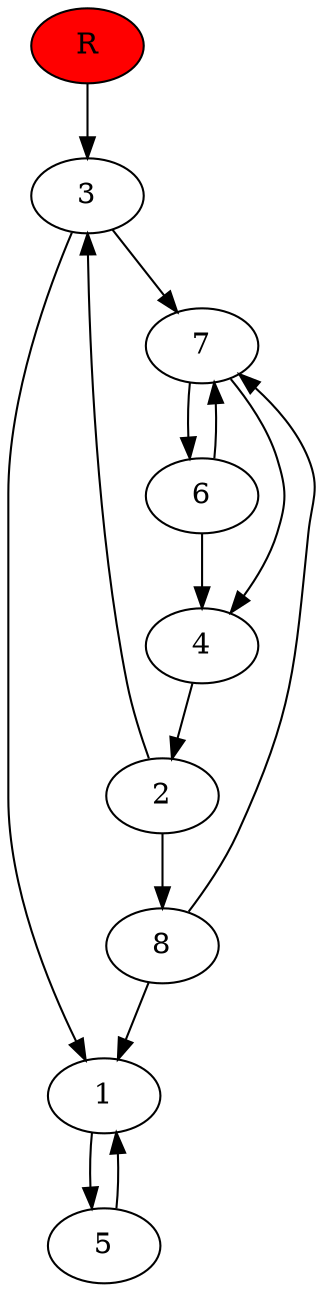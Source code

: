 digraph prb64519 {
	1
	2
	3
	4
	5
	6
	7
	8
	R [fillcolor="#ff0000" style=filled]
	1 -> 5
	2 -> 3
	2 -> 8
	3 -> 1
	3 -> 7
	4 -> 2
	5 -> 1
	6 -> 4
	6 -> 7
	7 -> 4
	7 -> 6
	8 -> 1
	8 -> 7
	R -> 3
}
